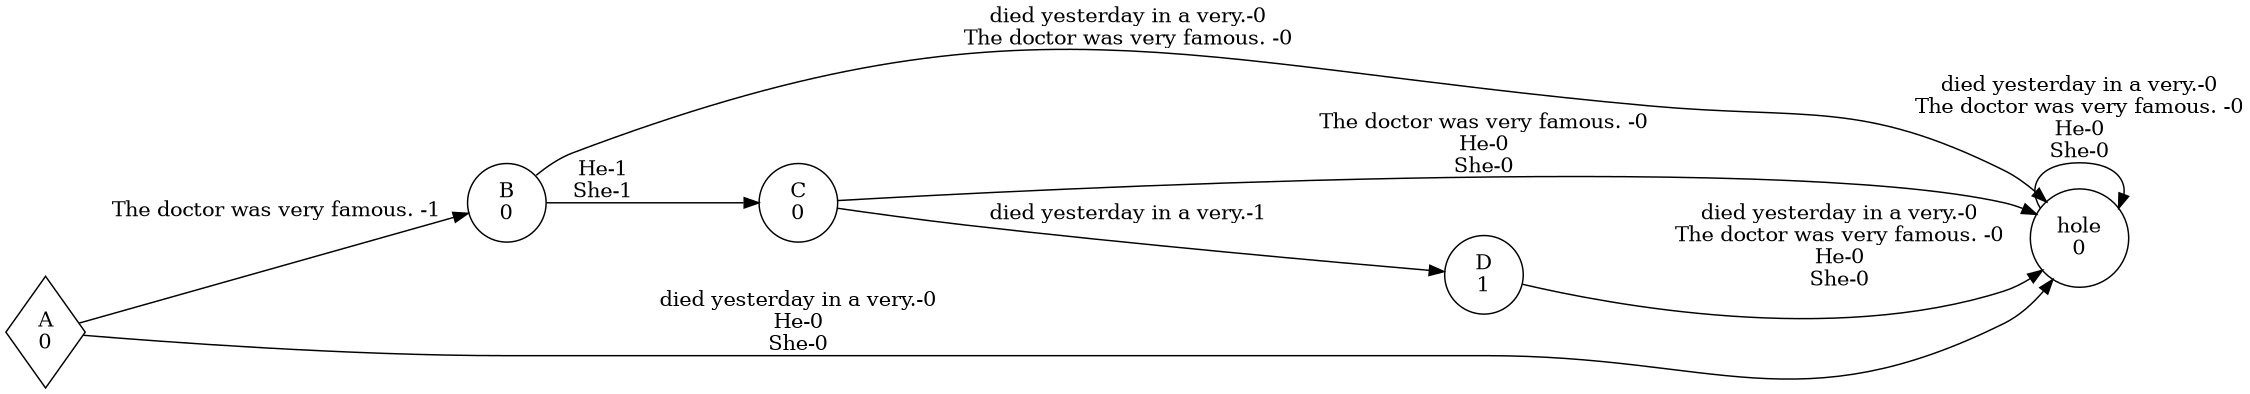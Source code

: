 digraph weighted_automaton {
	margin=0 rankdir=LR size=15
	node [shape=circle]
	A [label="A
0" shape=diamond]
	A -> B [label="The doctor was very famous. -1"]
	A -> hole [label="died yesterday in a very.-0
He-0
She-0"]
	B [label="B
0"]
	B -> C [label="He-1
She-1"]
	B -> hole [label="died yesterday in a very.-0
The doctor was very famous. -0"]
	C [label="C
0"]
	C -> D [label="died yesterday in a very.-1"]
	C -> hole [label="The doctor was very famous. -0
He-0
She-0"]
	D [label="D
1"]
	D -> hole [label="died yesterday in a very.-0
The doctor was very famous. -0
He-0
She-0"]
	hole [label="hole
0"]
	hole -> hole [label="died yesterday in a very.-0
The doctor was very famous. -0
He-0
She-0"]
}
